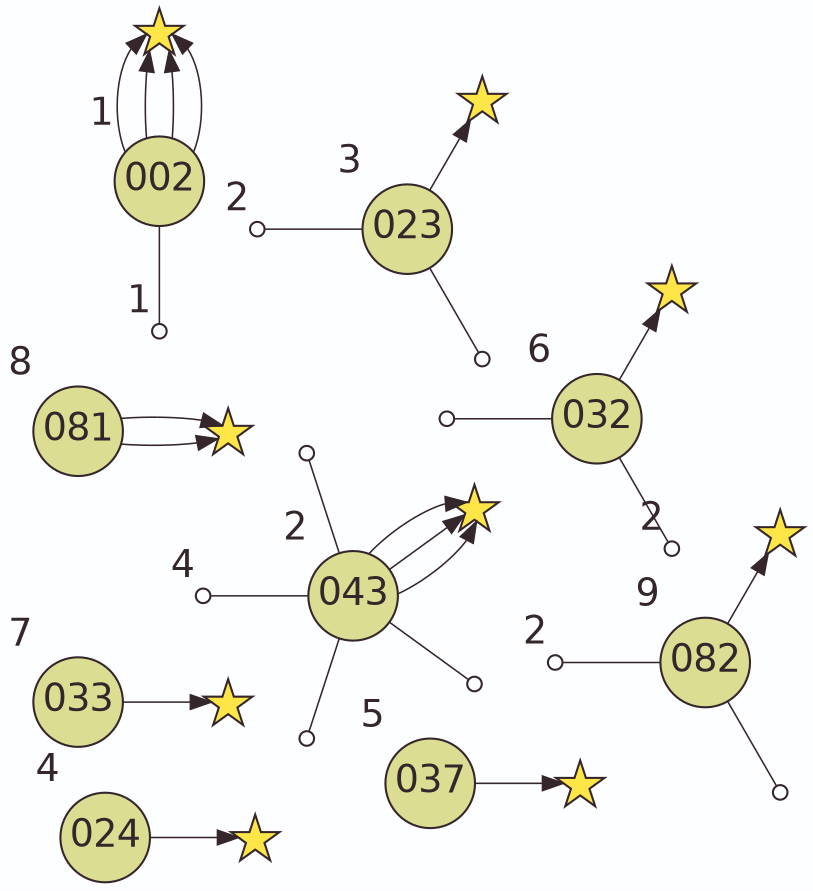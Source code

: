 digraph G {
    layout=twopi
    bgcolor="#FDFEFF"
    edge [color="#34262B" penwidth=0.75]
    node [
        shape=star
        fixedsize=true
        width=0.3
        height=0.3
        fillcolor="#FEE548"
        color="#34262B"
        fontcolor="#34262B"
        fontsize=18
        penwidth=1
        style=filled
        label=""
    ]
    103209978926087
    103209978926087
    103209978926087
    1230160502988882
    125856070581408
    125856070581408
    125856070581408
    125856070581408
    156364735562291
    183542481619562
    248960157567190
    253352561534995
    253352561534995
    298774613720463
    5591408610389
    node [width=1.2 height=1.2 fontname=Helvetica label="\N"]
    
    node [ width=0.6 height=0.6 shape=circle fillcolor="#FFC19C"]
    
    node [fillcolor="#DBDE92"]
    002 [xlabel=1]
    023 [xlabel=3]
    024 [xlabel=4]
    032 [xlabel=6]
    033 [xlabel=7]
    037 [xlabel=5]
    043 [xlabel=2]
    081 [xlabel=8]
    082 [xlabel=9]
    
    002 -> 125856070581408
    002 -> 125856070581408
    002 -> 125856070581408
    002 -> 125856070581408
    023 -> 5591408610389
    024 -> 248960157567190
    032 -> 1230160502988882
    033 -> 298774613720463
    037 -> 183542481619562
    043 -> 103209978926087
    043 -> 103209978926087
    043 -> 103209978926087
    081 -> 253352561534995
    081 -> 253352561534995
    082 -> 156364735562291
    
    node [width=0.1 height=0.1 label="" fillcolor=none]
    103209978926115
    1230160502988894
    1230160502992190 [xlabel=2]
    14110344140782 [xlabel=2]
    156189361184507 [xlabel=2]
    156596690231090
    455354753305299 [xlabel=1]
    62621691563930
    76118056186574 [xlabel=4]
    81063761713588
    96800835160244
    edge [arrowhead=none]
    002 -> 455354753305299
    023 -> 14110344140782
    023 -> 62621691563930
    032 -> 1230160502988894
    032 -> 1230160502992190
    043 -> 103209978926115
    043 -> 76118056186574
    043 -> 81063761713588
    043 -> 96800835160244
    082 -> 156189361184507
    082 -> 156596690231090
}
